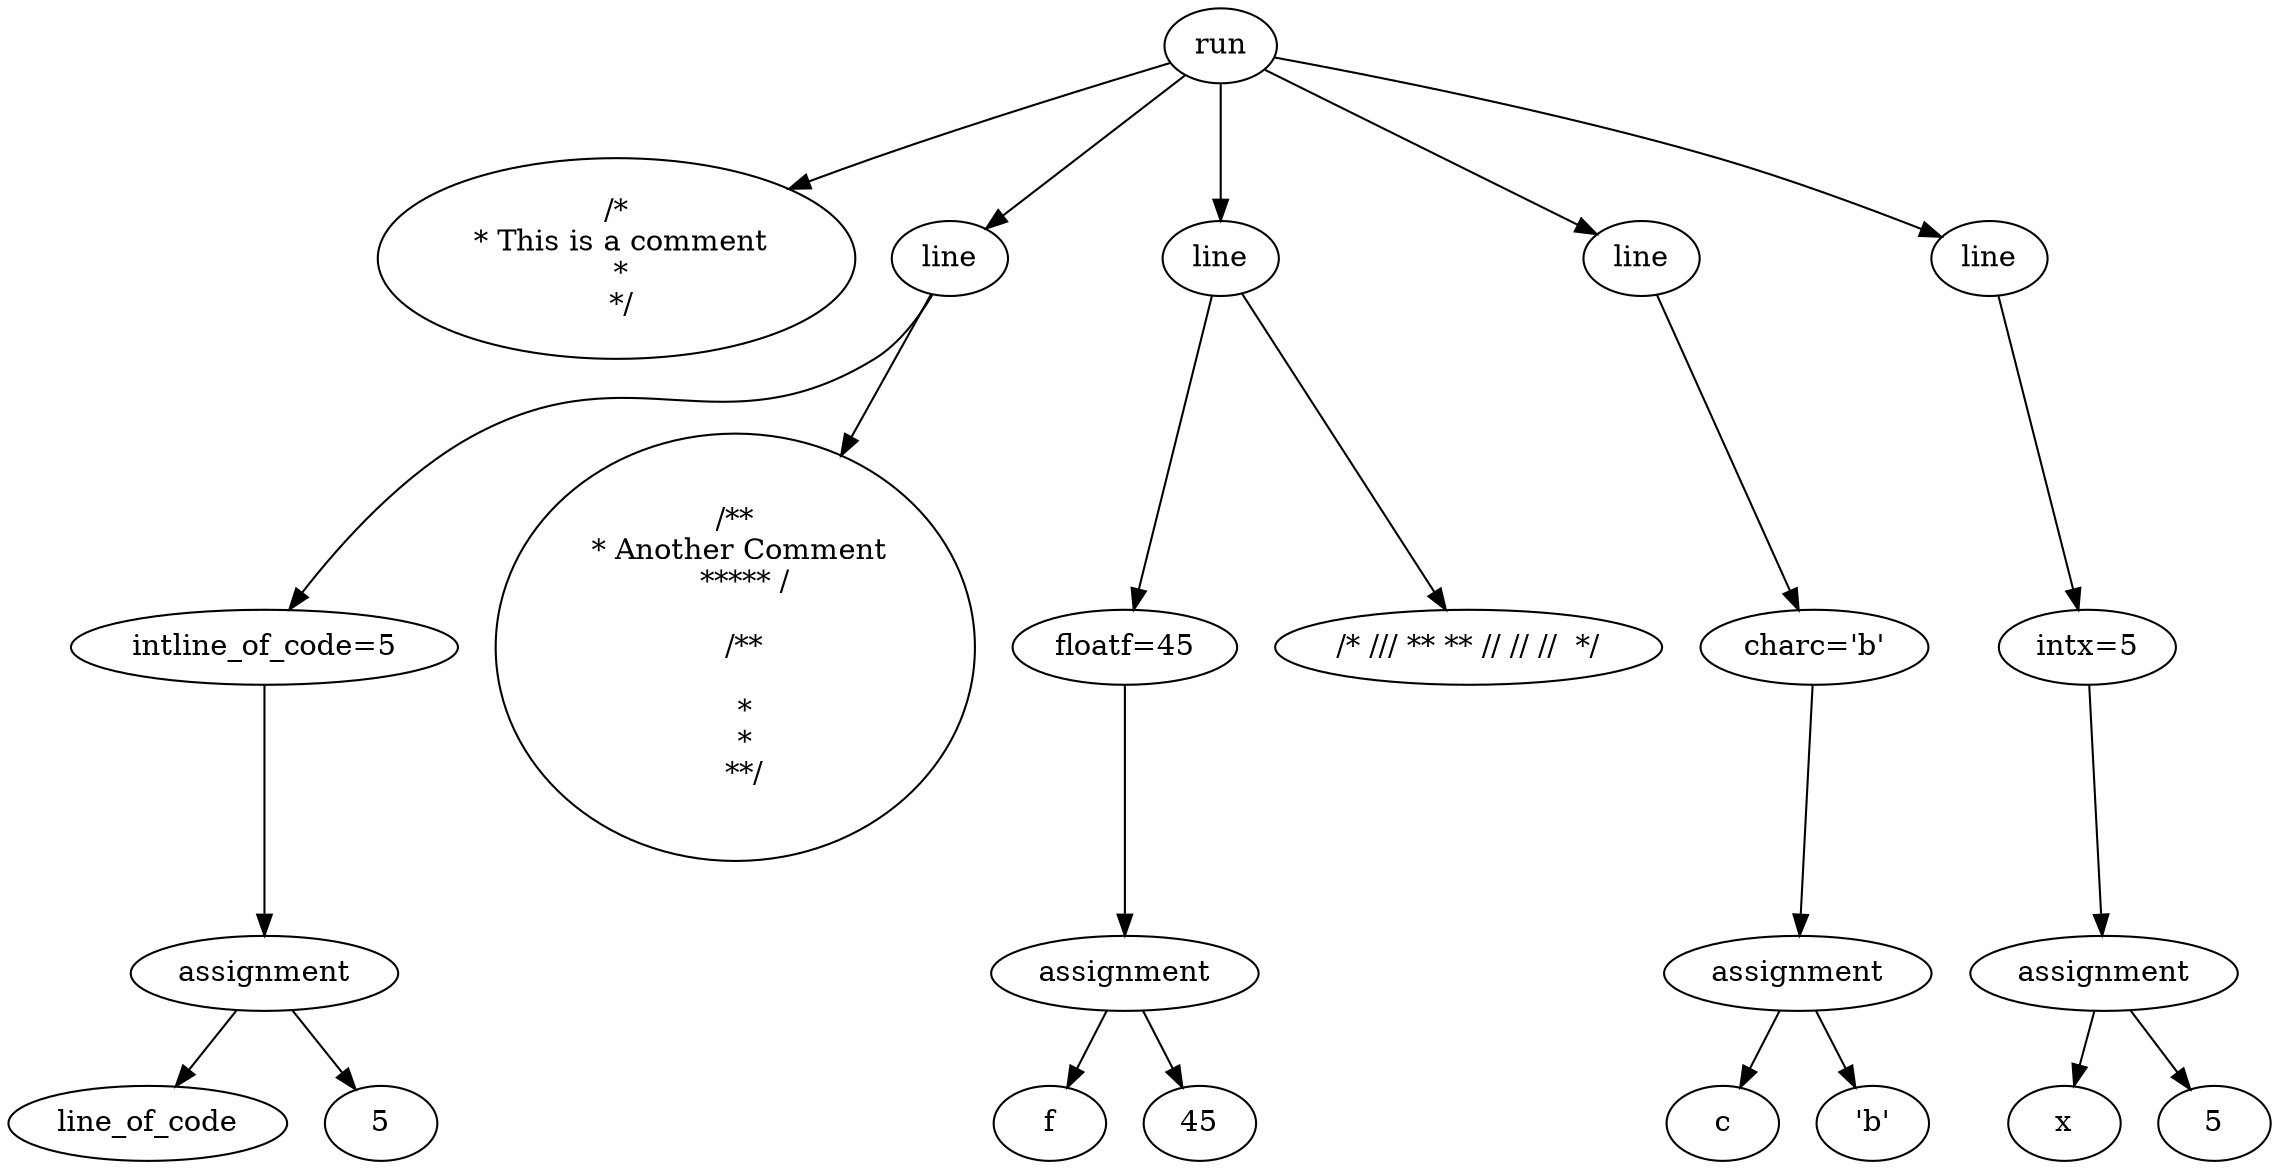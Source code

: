 digraph {
	8763900389370 [label=run]
	8763900389280 [label="/*
 * This is a comment
 *
 */"]
	8763900389370 -> 8763900389280
	8763900389226 [label=line]
	8763900389370 -> 8763900389226
	8763900389232 [label="intline_of_code=5"]
	8763900389226 -> 8763900389232
	8763900389235 [label=assignment]
	8763900389232 -> 8763900389235
	8763900389259 [label=line_of_code]
	8763900389235 -> 8763900389259
	8763900389310 [label=5]
	8763900389235 -> 8763900389310
	8763900389364 [label="/**
 * Another Comment
  ***** /

  /**

  *
  *
  **/"]
	8763900389226 -> 8763900389364
	8763900389292 [label=line]
	8763900389370 -> 8763900389292
	8763900389277 [label="floatf=45"]
	8763900389292 -> 8763900389277
	8763900398680 [label=assignment]
	8763900389277 -> 8763900398680
	8763900399298 [label=f]
	8763900398680 -> 8763900399298
	8763900398932 [label=45]
	8763900398680 -> 8763900398932
	8763900398809 [label="/* /// ** ** // // //  */"]
	8763900389292 -> 8763900398809
	8763900399574 [label=line]
	8763900389370 -> 8763900399574
	8763900398884 [label="charc='b'"]
	8763900399574 -> 8763900398884
	8763900398611 [label=assignment]
	8763900398884 -> 8763900398611
	8763900399184 [label=c]
	8763900398611 -> 8763900399184
	8763900399391 [label="'b'"]
	8763900398611 -> 8763900399391
	8763900398905 [label=line]
	8763900389370 -> 8763900398905
	8763900399559 [label="intx=5"]
	8763900398905 -> 8763900399559
	8763900398860 [label=assignment]
	8763900399559 -> 8763900398860
	8763900399532 [label=x]
	8763900398860 -> 8763900399532
	8763900398635 [label=5]
	8763900398860 -> 8763900398635
}
